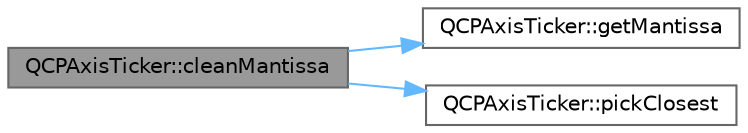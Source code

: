 digraph "QCPAxisTicker::cleanMantissa"
{
 // LATEX_PDF_SIZE
  bgcolor="transparent";
  edge [fontname=Helvetica,fontsize=10,labelfontname=Helvetica,labelfontsize=10];
  node [fontname=Helvetica,fontsize=10,shape=box,height=0.2,width=0.4];
  rankdir="LR";
  Node1 [label="QCPAxisTicker::cleanMantissa",height=0.2,width=0.4,color="gray40", fillcolor="grey60", style="filled", fontcolor="black",tooltip=" "];
  Node1 -> Node2 [color="steelblue1",style="solid"];
  Node2 [label="QCPAxisTicker::getMantissa",height=0.2,width=0.4,color="grey40", fillcolor="white", style="filled",URL="$class_q_c_p_axis_ticker.html#a2f1e223bafbf2cec7c3ba8b08d5c77e8",tooltip=" "];
  Node1 -> Node3 [color="steelblue1",style="solid"];
  Node3 [label="QCPAxisTicker::pickClosest",height=0.2,width=0.4,color="grey40", fillcolor="white", style="filled",URL="$class_q_c_p_axis_ticker.html#a4ea0a7c4ca1c610f92b9bd5944ab4260",tooltip=" "];
}
